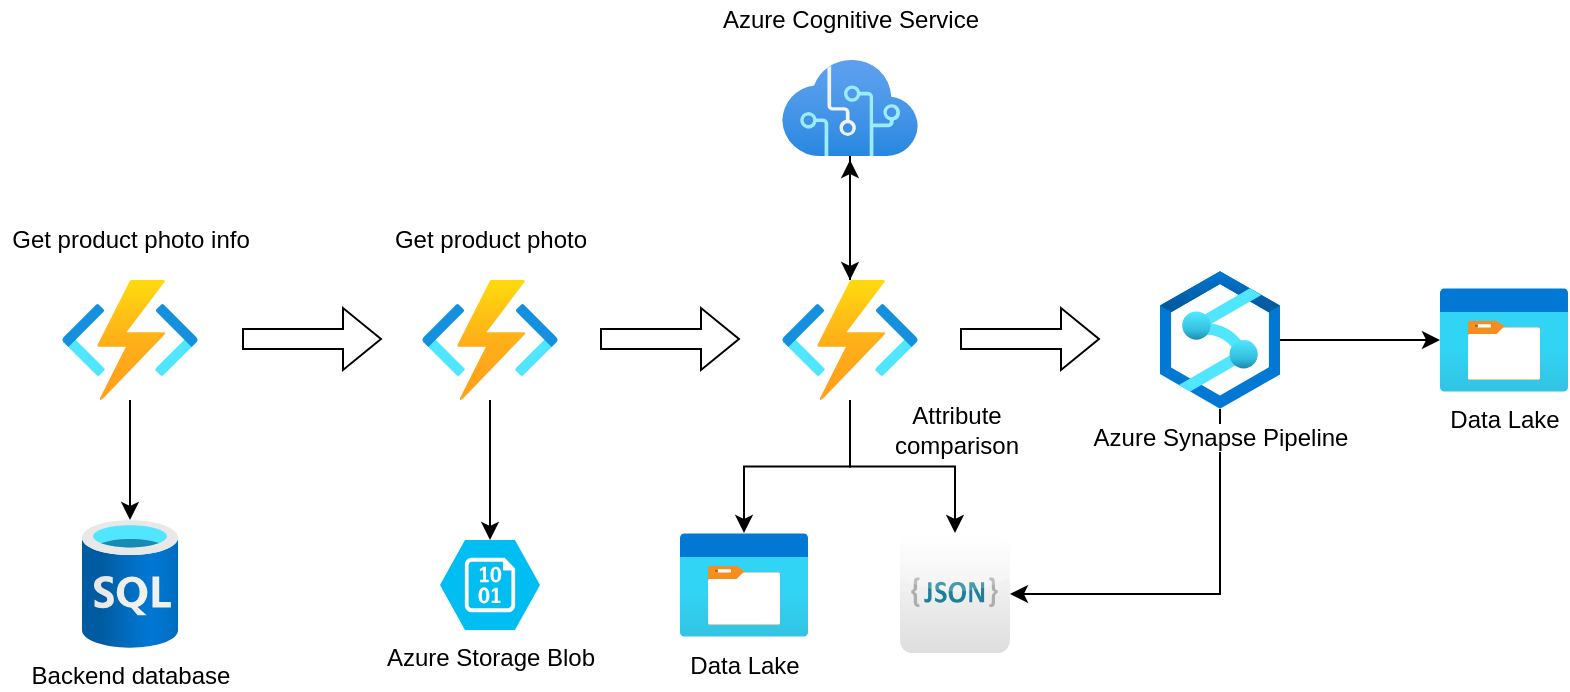 <mxfile version="17.4.5" type="github"><diagram id="LkPBvj6iYsr8vUICa203" name="Page-1"><mxGraphModel dx="1550" dy="834" grid="1" gridSize="10" guides="1" tooltips="1" connect="1" arrows="1" fold="1" page="1" pageScale="1" pageWidth="827" pageHeight="1169" math="0" shadow="0"><root><mxCell id="0"/><mxCell id="1" parent="0"/><mxCell id="vV86SIyewfYvRYcZuj8d-6" style="edgeStyle=orthogonalEdgeStyle;rounded=0;orthogonalLoop=1;jettySize=auto;html=1;" edge="1" parent="1" source="vV86SIyewfYvRYcZuj8d-1" target="vV86SIyewfYvRYcZuj8d-2"><mxGeometry relative="1" as="geometry"/></mxCell><mxCell id="vV86SIyewfYvRYcZuj8d-1" value="" style="aspect=fixed;html=1;points=[];align=center;image;fontSize=12;image=img/lib/azure2/compute/Function_Apps.svg;" vertex="1" parent="1"><mxGeometry x="51" y="260" width="68" height="60" as="geometry"/></mxCell><mxCell id="vV86SIyewfYvRYcZuj8d-2" value="Backend database" style="aspect=fixed;html=1;points=[];align=center;image;fontSize=12;image=img/lib/azure2/databases/SQL_Database.svg;" vertex="1" parent="1"><mxGeometry x="61" y="380" width="48" height="64" as="geometry"/></mxCell><mxCell id="vV86SIyewfYvRYcZuj8d-4" value="Get product photo info" style="text;html=1;align=center;verticalAlign=middle;resizable=0;points=[];autosize=1;strokeColor=none;fillColor=none;" vertex="1" parent="1"><mxGeometry x="20" y="230" width="130" height="20" as="geometry"/></mxCell><mxCell id="vV86SIyewfYvRYcZuj8d-7" value="" style="shape=flexArrow;endArrow=classic;html=1;rounded=0;" edge="1" parent="1"><mxGeometry width="50" height="50" relative="1" as="geometry"><mxPoint x="141" y="289.5" as="sourcePoint"/><mxPoint x="211" y="289.5" as="targetPoint"/></mxGeometry></mxCell><mxCell id="vV86SIyewfYvRYcZuj8d-11" style="edgeStyle=orthogonalEdgeStyle;rounded=0;orthogonalLoop=1;jettySize=auto;html=1;entryX=0.5;entryY=0;entryDx=0;entryDy=0;entryPerimeter=0;" edge="1" parent="1" source="vV86SIyewfYvRYcZuj8d-8" target="vV86SIyewfYvRYcZuj8d-10"><mxGeometry relative="1" as="geometry"/></mxCell><mxCell id="vV86SIyewfYvRYcZuj8d-8" value="" style="aspect=fixed;html=1;points=[];align=center;image;fontSize=12;image=img/lib/azure2/compute/Function_Apps.svg;" vertex="1" parent="1"><mxGeometry x="231" y="260" width="68" height="60" as="geometry"/></mxCell><mxCell id="vV86SIyewfYvRYcZuj8d-9" value="Get product photo" style="text;html=1;align=center;verticalAlign=middle;resizable=0;points=[];autosize=1;strokeColor=none;fillColor=none;" vertex="1" parent="1"><mxGeometry x="210" y="230" width="110" height="20" as="geometry"/></mxCell><mxCell id="vV86SIyewfYvRYcZuj8d-10" value="Azure Storage Blob" style="verticalLabelPosition=bottom;html=1;verticalAlign=top;align=center;strokeColor=none;fillColor=#00BEF2;shape=mxgraph.azure.storage_blob;" vertex="1" parent="1"><mxGeometry x="240" y="390" width="50" height="45" as="geometry"/></mxCell><mxCell id="vV86SIyewfYvRYcZuj8d-12" value="" style="shape=flexArrow;endArrow=classic;html=1;rounded=0;" edge="1" parent="1"><mxGeometry width="50" height="50" relative="1" as="geometry"><mxPoint x="320" y="289.5" as="sourcePoint"/><mxPoint x="390" y="289.5" as="targetPoint"/></mxGeometry></mxCell><mxCell id="vV86SIyewfYvRYcZuj8d-15" style="edgeStyle=orthogonalEdgeStyle;rounded=0;orthogonalLoop=1;jettySize=auto;html=1;entryX=0.5;entryY=1.042;entryDx=0;entryDy=0;entryPerimeter=0;" edge="1" parent="1" source="vV86SIyewfYvRYcZuj8d-13" target="vV86SIyewfYvRYcZuj8d-14"><mxGeometry relative="1" as="geometry"/></mxCell><mxCell id="vV86SIyewfYvRYcZuj8d-20" style="edgeStyle=orthogonalEdgeStyle;rounded=0;orthogonalLoop=1;jettySize=auto;html=1;" edge="1" parent="1" source="vV86SIyewfYvRYcZuj8d-13" target="vV86SIyewfYvRYcZuj8d-18"><mxGeometry relative="1" as="geometry"/></mxCell><mxCell id="vV86SIyewfYvRYcZuj8d-25" style="edgeStyle=orthogonalEdgeStyle;rounded=0;orthogonalLoop=1;jettySize=auto;html=1;" edge="1" parent="1" source="vV86SIyewfYvRYcZuj8d-13" target="vV86SIyewfYvRYcZuj8d-24"><mxGeometry relative="1" as="geometry"/></mxCell><mxCell id="vV86SIyewfYvRYcZuj8d-13" value="" style="aspect=fixed;html=1;points=[];align=center;image;fontSize=12;image=img/lib/azure2/compute/Function_Apps.svg;" vertex="1" parent="1"><mxGeometry x="411" y="260" width="68" height="60" as="geometry"/></mxCell><mxCell id="vV86SIyewfYvRYcZuj8d-16" style="edgeStyle=orthogonalEdgeStyle;rounded=0;orthogonalLoop=1;jettySize=auto;html=1;entryX=0.5;entryY=0;entryDx=0;entryDy=0;entryPerimeter=0;" edge="1" parent="1" source="vV86SIyewfYvRYcZuj8d-14" target="vV86SIyewfYvRYcZuj8d-13"><mxGeometry relative="1" as="geometry"/></mxCell><mxCell id="vV86SIyewfYvRYcZuj8d-14" value="" style="aspect=fixed;html=1;points=[];align=center;image;fontSize=12;image=img/lib/azure2/ai_machine_learning/Cognitive_Services.svg;" vertex="1" parent="1"><mxGeometry x="411" y="150" width="68" height="48" as="geometry"/></mxCell><mxCell id="vV86SIyewfYvRYcZuj8d-17" value="Azure Cognitive Service" style="text;html=1;align=center;verticalAlign=middle;resizable=0;points=[];autosize=1;strokeColor=none;fillColor=none;" vertex="1" parent="1"><mxGeometry x="375" y="120" width="140" height="20" as="geometry"/></mxCell><mxCell id="vV86SIyewfYvRYcZuj8d-18" value="Data Lake" style="aspect=fixed;html=1;points=[];align=center;image;fontSize=12;image=img/lib/azure2/general/Storage_Container.svg;" vertex="1" parent="1"><mxGeometry x="360" y="386.5" width="64" height="52" as="geometry"/></mxCell><mxCell id="vV86SIyewfYvRYcZuj8d-24" value="" style="dashed=0;outlineConnect=0;html=1;align=center;labelPosition=center;verticalLabelPosition=bottom;verticalAlign=top;shape=mxgraph.webicons.json_2;gradientColor=#DFDEDE" vertex="1" parent="1"><mxGeometry x="470" y="386.5" width="55" height="60" as="geometry"/></mxCell><mxCell id="vV86SIyewfYvRYcZuj8d-30" style="edgeStyle=orthogonalEdgeStyle;rounded=0;orthogonalLoop=1;jettySize=auto;html=1;" edge="1" parent="1" source="vV86SIyewfYvRYcZuj8d-26" target="vV86SIyewfYvRYcZuj8d-24"><mxGeometry relative="1" as="geometry"><Array as="points"><mxPoint x="630" y="417"/></Array></mxGeometry></mxCell><mxCell id="vV86SIyewfYvRYcZuj8d-32" style="edgeStyle=orthogonalEdgeStyle;rounded=0;orthogonalLoop=1;jettySize=auto;html=1;" edge="1" parent="1" source="vV86SIyewfYvRYcZuj8d-26" target="vV86SIyewfYvRYcZuj8d-31"><mxGeometry relative="1" as="geometry"/></mxCell><mxCell id="vV86SIyewfYvRYcZuj8d-26" value="Azure Synapse Pipeline" style="aspect=fixed;html=1;points=[];align=center;image;fontSize=12;image=img/lib/azure2/analytics/Azure_Synapse_Analytics.svg;" vertex="1" parent="1"><mxGeometry x="600" y="255.5" width="60" height="69" as="geometry"/></mxCell><mxCell id="vV86SIyewfYvRYcZuj8d-23" value="Attribute &lt;br&gt;comparison" style="text;html=1;align=center;verticalAlign=middle;resizable=0;points=[];autosize=1;strokeColor=none;fillColor=none;" vertex="1" parent="1"><mxGeometry x="457.5" y="320" width="80" height="30" as="geometry"/></mxCell><mxCell id="vV86SIyewfYvRYcZuj8d-29" value="" style="shape=flexArrow;endArrow=classic;html=1;rounded=0;" edge="1" parent="1"><mxGeometry width="50" height="50" relative="1" as="geometry"><mxPoint x="500" y="289.5" as="sourcePoint"/><mxPoint x="570" y="289.5" as="targetPoint"/></mxGeometry></mxCell><mxCell id="vV86SIyewfYvRYcZuj8d-31" value="Data Lake" style="aspect=fixed;html=1;points=[];align=center;image;fontSize=12;image=img/lib/azure2/general/Storage_Container.svg;" vertex="1" parent="1"><mxGeometry x="740" y="264" width="64" height="52" as="geometry"/></mxCell></root></mxGraphModel></diagram></mxfile>